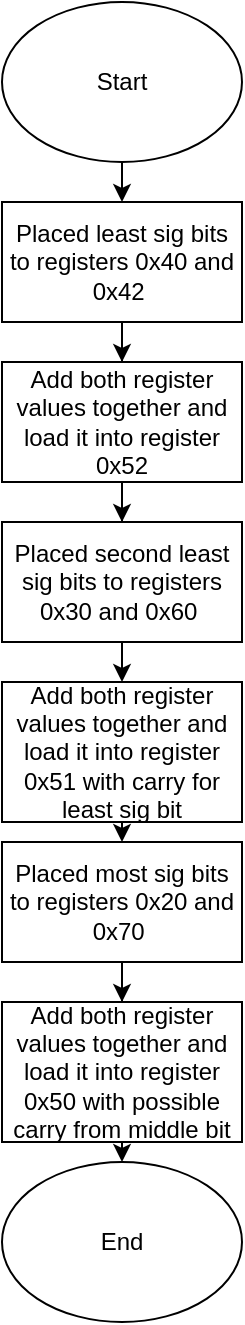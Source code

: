 <mxfile version="27.1.6">
  <diagram name="Page-1" id="yn1pLveOapU9gTyI8Yyj">
    <mxGraphModel dx="1213" dy="730" grid="1" gridSize="10" guides="1" tooltips="1" connect="1" arrows="1" fold="1" page="1" pageScale="1" pageWidth="850" pageHeight="1100" math="0" shadow="0">
      <root>
        <mxCell id="0" />
        <mxCell id="1" parent="0" />
        <mxCell id="DRLLeWEBLIFQfgofSCjh-1" style="edgeStyle=orthogonalEdgeStyle;rounded=0;orthogonalLoop=1;jettySize=auto;html=1;exitX=0.5;exitY=1;exitDx=0;exitDy=0;entryX=0.5;entryY=0;entryDx=0;entryDy=0;" edge="1" parent="1" source="DRLLeWEBLIFQfgofSCjh-2" target="DRLLeWEBLIFQfgofSCjh-4">
          <mxGeometry relative="1" as="geometry" />
        </mxCell>
        <mxCell id="DRLLeWEBLIFQfgofSCjh-2" value="Start" style="ellipse;whiteSpace=wrap;html=1;" vertex="1" parent="1">
          <mxGeometry x="365" y="20" width="120" height="80" as="geometry" />
        </mxCell>
        <mxCell id="DRLLeWEBLIFQfgofSCjh-3" value="" style="edgeStyle=orthogonalEdgeStyle;rounded=0;orthogonalLoop=1;jettySize=auto;html=1;" edge="1" parent="1" source="DRLLeWEBLIFQfgofSCjh-4" target="DRLLeWEBLIFQfgofSCjh-10">
          <mxGeometry relative="1" as="geometry" />
        </mxCell>
        <mxCell id="DRLLeWEBLIFQfgofSCjh-4" value="Placed least sig bits to registers 0x40 and 0x42&amp;nbsp;" style="rounded=0;whiteSpace=wrap;html=1;" vertex="1" parent="1">
          <mxGeometry x="365" y="120" width="120" height="60" as="geometry" />
        </mxCell>
        <mxCell id="DRLLeWEBLIFQfgofSCjh-5" style="edgeStyle=orthogonalEdgeStyle;rounded=0;orthogonalLoop=1;jettySize=auto;html=1;exitX=0.5;exitY=1;exitDx=0;exitDy=0;entryX=0.5;entryY=0;entryDx=0;entryDy=0;" edge="1" parent="1" source="DRLLeWEBLIFQfgofSCjh-6" target="DRLLeWEBLIFQfgofSCjh-12">
          <mxGeometry relative="1" as="geometry" />
        </mxCell>
        <mxCell id="DRLLeWEBLIFQfgofSCjh-6" value="Add both register values together and load it into register 0x51 with carry for least sig bit" style="rounded=0;whiteSpace=wrap;html=1;" vertex="1" parent="1">
          <mxGeometry x="365" y="360" width="120" height="70" as="geometry" />
        </mxCell>
        <mxCell id="DRLLeWEBLIFQfgofSCjh-7" style="edgeStyle=orthogonalEdgeStyle;rounded=0;orthogonalLoop=1;jettySize=auto;html=1;exitX=0.5;exitY=1;exitDx=0;exitDy=0;entryX=0.5;entryY=0;entryDx=0;entryDy=0;" edge="1" parent="1" source="DRLLeWEBLIFQfgofSCjh-8" target="DRLLeWEBLIFQfgofSCjh-6">
          <mxGeometry relative="1" as="geometry" />
        </mxCell>
        <mxCell id="DRLLeWEBLIFQfgofSCjh-8" value="Placed second least sig bits to registers 0x30 and 0x60&amp;nbsp;" style="rounded=0;whiteSpace=wrap;html=1;" vertex="1" parent="1">
          <mxGeometry x="365" y="280" width="120" height="60" as="geometry" />
        </mxCell>
        <mxCell id="DRLLeWEBLIFQfgofSCjh-9" value="" style="edgeStyle=orthogonalEdgeStyle;rounded=0;orthogonalLoop=1;jettySize=auto;html=1;" edge="1" parent="1" source="DRLLeWEBLIFQfgofSCjh-10" target="DRLLeWEBLIFQfgofSCjh-8">
          <mxGeometry relative="1" as="geometry" />
        </mxCell>
        <mxCell id="DRLLeWEBLIFQfgofSCjh-10" value="Add both register values together and load it into register 0x52" style="rounded=0;whiteSpace=wrap;html=1;" vertex="1" parent="1">
          <mxGeometry x="365" y="200" width="120" height="60" as="geometry" />
        </mxCell>
        <mxCell id="DRLLeWEBLIFQfgofSCjh-11" value="" style="edgeStyle=orthogonalEdgeStyle;rounded=0;orthogonalLoop=1;jettySize=auto;html=1;" edge="1" parent="1" source="DRLLeWEBLIFQfgofSCjh-12" target="DRLLeWEBLIFQfgofSCjh-15">
          <mxGeometry relative="1" as="geometry" />
        </mxCell>
        <mxCell id="DRLLeWEBLIFQfgofSCjh-12" value="Placed most sig bits to registers 0x20 and 0x70&amp;nbsp;" style="rounded=0;whiteSpace=wrap;html=1;" vertex="1" parent="1">
          <mxGeometry x="365" y="440" width="120" height="60" as="geometry" />
        </mxCell>
        <mxCell id="DRLLeWEBLIFQfgofSCjh-13" value="" style="edgeStyle=orthogonalEdgeStyle;rounded=0;orthogonalLoop=1;jettySize=auto;html=1;" edge="1" parent="1" target="DRLLeWEBLIFQfgofSCjh-16">
          <mxGeometry relative="1" as="geometry">
            <mxPoint x="425" y="660" as="sourcePoint" />
          </mxGeometry>
        </mxCell>
        <mxCell id="DRLLeWEBLIFQfgofSCjh-14" style="edgeStyle=orthogonalEdgeStyle;rounded=0;orthogonalLoop=1;jettySize=auto;html=1;exitX=0.5;exitY=1;exitDx=0;exitDy=0;entryX=0.5;entryY=0;entryDx=0;entryDy=0;" edge="1" parent="1" source="DRLLeWEBLIFQfgofSCjh-15">
          <mxGeometry relative="1" as="geometry">
            <mxPoint x="425" y="600" as="targetPoint" />
          </mxGeometry>
        </mxCell>
        <mxCell id="DRLLeWEBLIFQfgofSCjh-15" value="Add both register values together and load it into register 0x50 with possible carry from middle bit" style="rounded=0;whiteSpace=wrap;html=1;" vertex="1" parent="1">
          <mxGeometry x="365" y="520" width="120" height="70" as="geometry" />
        </mxCell>
        <mxCell id="DRLLeWEBLIFQfgofSCjh-16" value="End" style="ellipse;whiteSpace=wrap;html=1;" vertex="1" parent="1">
          <mxGeometry x="365" y="600" width="120" height="80" as="geometry" />
        </mxCell>
      </root>
    </mxGraphModel>
  </diagram>
</mxfile>
